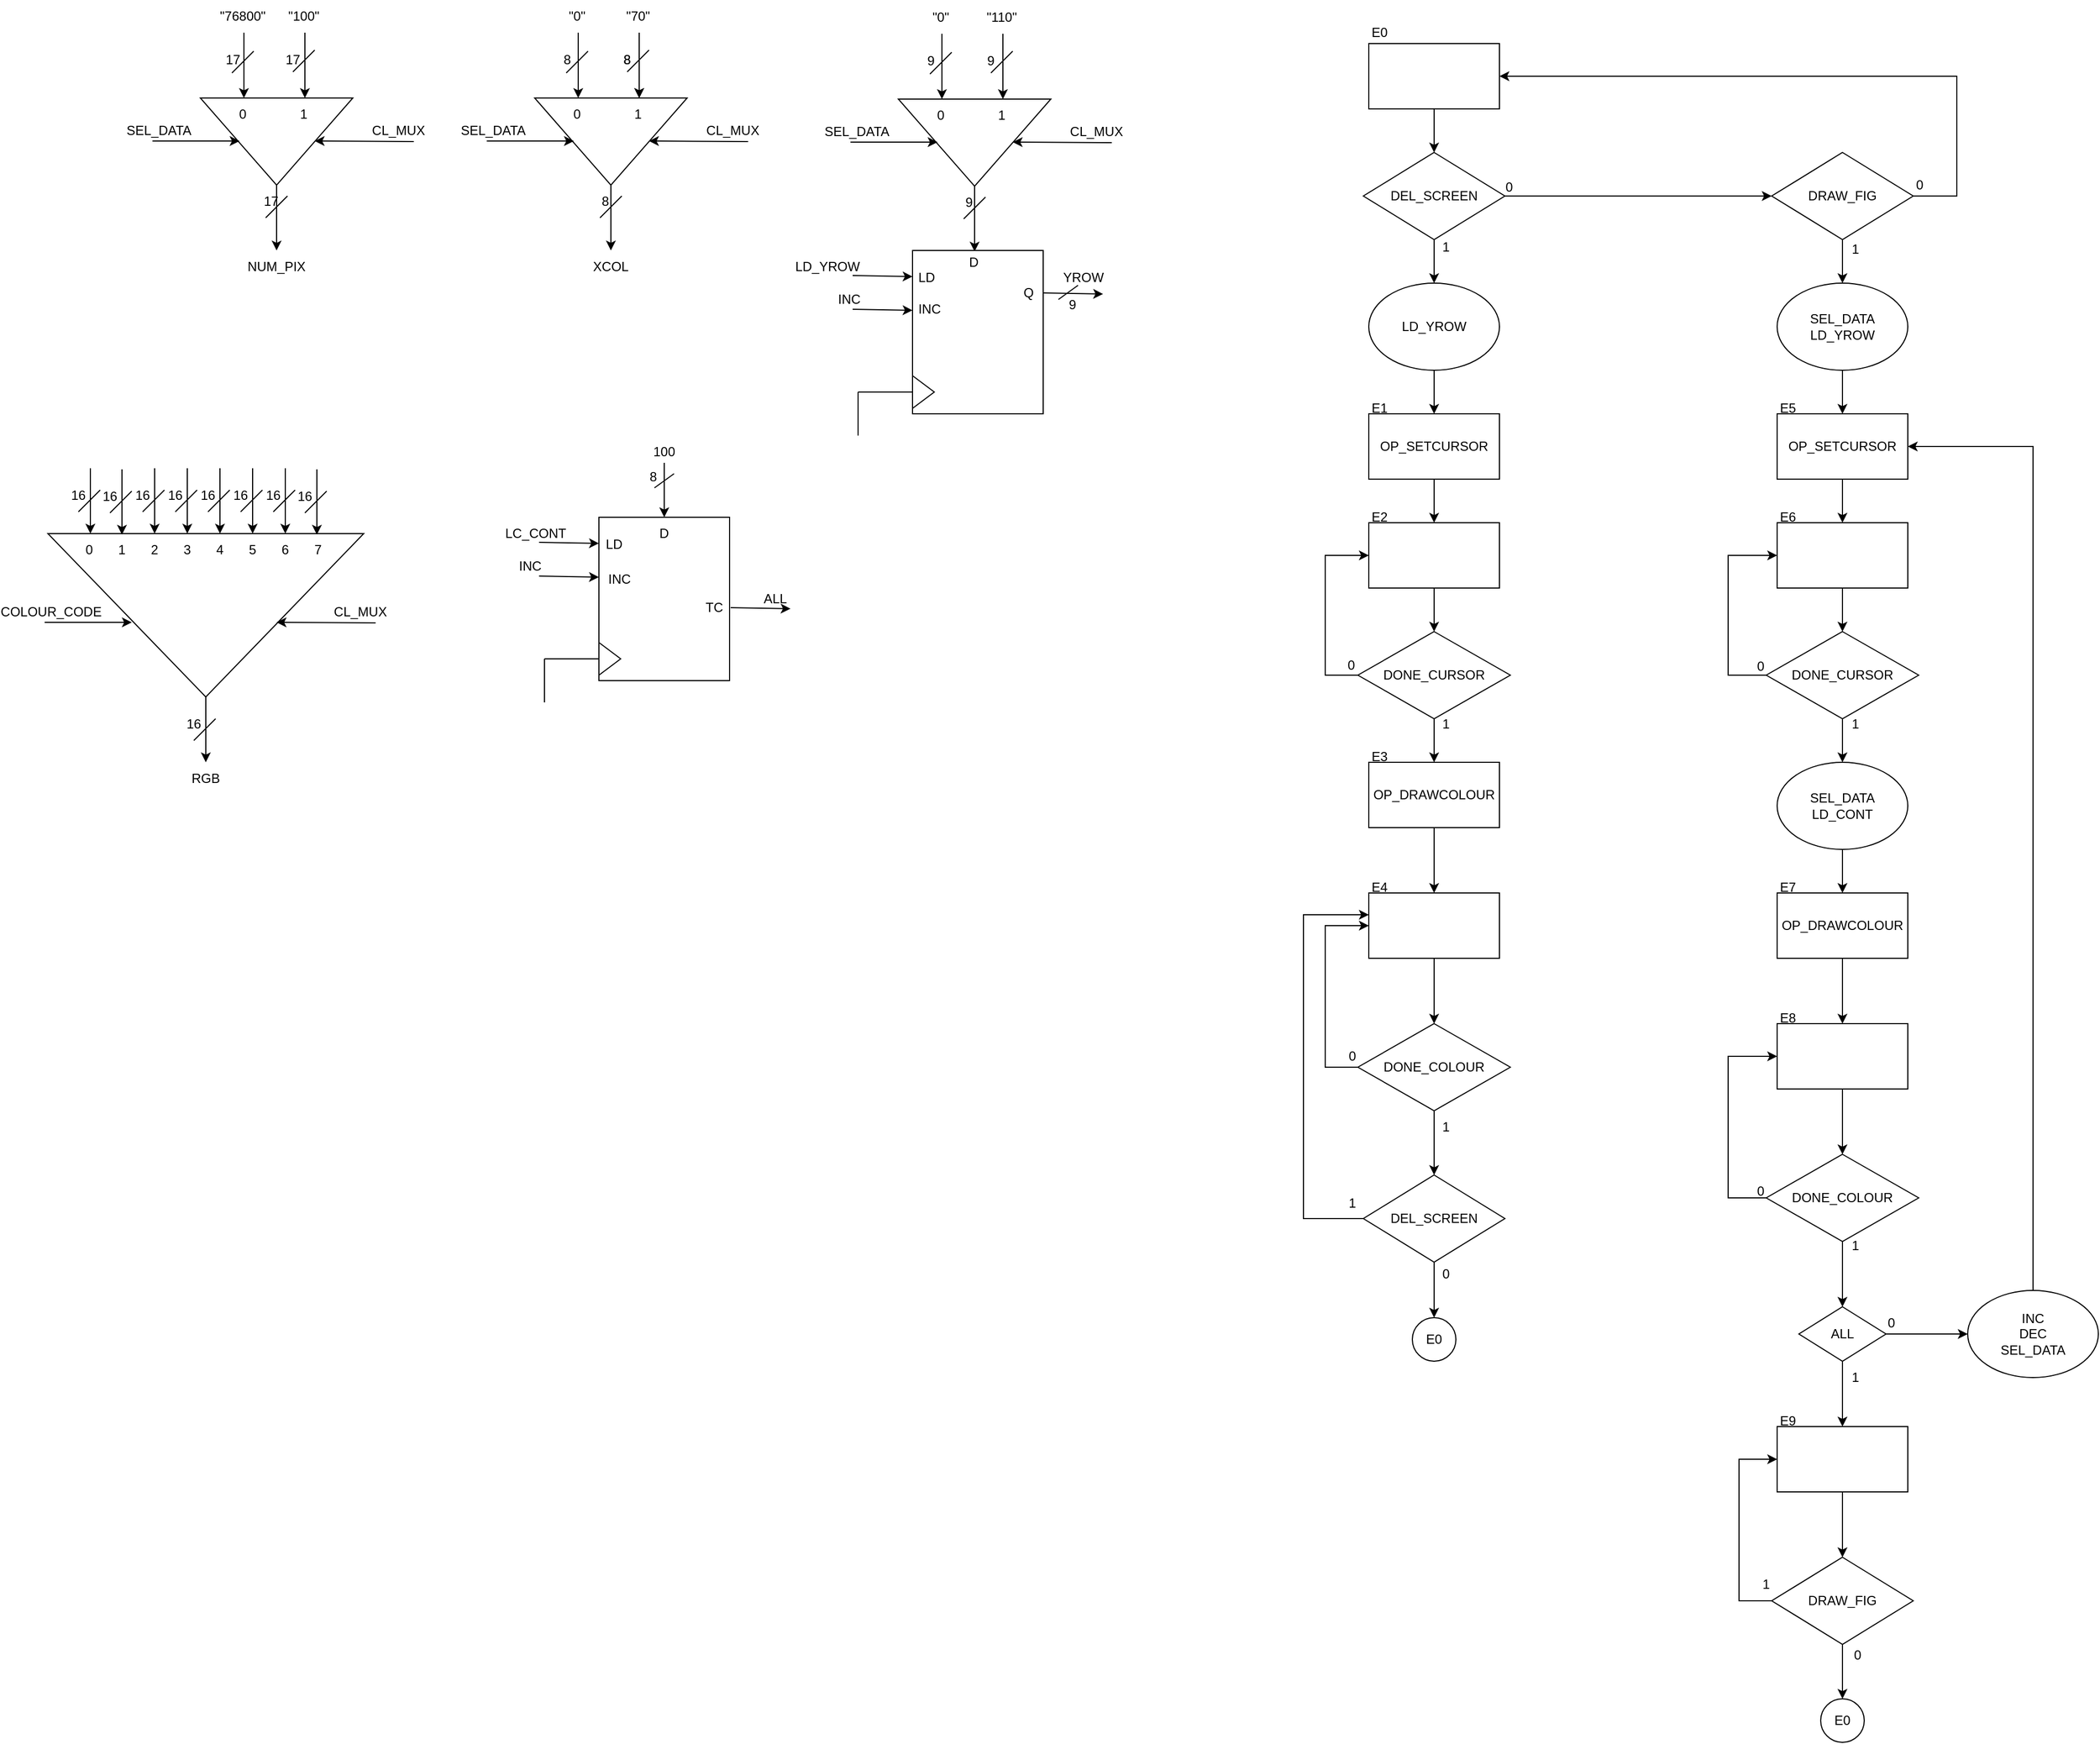 <mxfile version="20.5.1" type="onedrive"><diagram id="f9Krk2Z9ukGg-gBR1QlP" name="Página-1"><mxGraphModel grid="1" page="1" gridSize="10" guides="1" tooltips="1" connect="1" arrows="1" fold="1" pageScale="1" pageWidth="827" pageHeight="1169" math="0" shadow="0"><root><mxCell id="0"/><mxCell id="1" parent="0"/><mxCell id="RwwSbofDr1X14OqFHABp-1" value="" style="rounded=0;whiteSpace=wrap;html=1;fontSize=12;align=left;" vertex="1" parent="1"><mxGeometry x="-267" y="500" width="120" height="150" as="geometry"/></mxCell><mxCell id="RwwSbofDr1X14OqFHABp-2" value="" style="triangle;whiteSpace=wrap;html=1;fontSize=12;" vertex="1" parent="1"><mxGeometry x="-267" y="615" width="20" height="30" as="geometry"/></mxCell><mxCell id="RwwSbofDr1X14OqFHABp-3" value="" style="endArrow=none;html=1;rounded=0;fontSize=12;entryX=0;entryY=0.5;entryDx=0;entryDy=0;" edge="1" parent="1"><mxGeometry width="50" height="50" relative="1" as="geometry"><mxPoint x="-317" y="630" as="sourcePoint"/><mxPoint x="-267" y="630" as="targetPoint"/></mxGeometry></mxCell><mxCell id="RwwSbofDr1X14OqFHABp-4" value="" style="endArrow=none;html=1;rounded=0;fontSize=12;" edge="1" parent="1"><mxGeometry width="50" height="50" relative="1" as="geometry"><mxPoint x="-317" y="670" as="sourcePoint"/><mxPoint x="-317" y="630" as="targetPoint"/></mxGeometry></mxCell><mxCell id="RwwSbofDr1X14OqFHABp-5" value="" style="endArrow=classic;html=1;rounded=0;fontSize=12;" edge="1" parent="1"><mxGeometry width="50" height="50" relative="1" as="geometry"><mxPoint x="-322" y="523" as="sourcePoint"/><mxPoint x="-267" y="524" as="targetPoint"/></mxGeometry></mxCell><mxCell id="RwwSbofDr1X14OqFHABp-6" value="" style="endArrow=classic;html=1;rounded=0;fontSize=12;" edge="1" parent="1"><mxGeometry width="50" height="50" relative="1" as="geometry"><mxPoint x="-322" y="554" as="sourcePoint"/><mxPoint x="-267" y="555" as="targetPoint"/></mxGeometry></mxCell><mxCell id="RwwSbofDr1X14OqFHABp-7" value="" style="endArrow=classic;html=1;rounded=0;fontSize=12;" edge="1" parent="1"><mxGeometry width="50" height="50" relative="1" as="geometry"><mxPoint x="-146" y="583" as="sourcePoint"/><mxPoint x="-91" y="584" as="targetPoint"/></mxGeometry></mxCell><mxCell id="RwwSbofDr1X14OqFHABp-8" value="" style="endArrow=classic;html=1;rounded=0;fontSize=12;entryX=0.5;entryY=0;entryDx=0;entryDy=0;" edge="1" parent="1" target="RwwSbofDr1X14OqFHABp-1"><mxGeometry width="50" height="50" relative="1" as="geometry"><mxPoint x="-207" y="450" as="sourcePoint"/><mxPoint x="-107" y="500" as="targetPoint"/></mxGeometry></mxCell><mxCell id="RwwSbofDr1X14OqFHABp-9" value="100" style="text;html=1;strokeColor=none;fillColor=none;align=center;verticalAlign=middle;whiteSpace=wrap;rounded=0;" vertex="1" parent="1"><mxGeometry x="-237" y="425" width="60" height="30" as="geometry"/></mxCell><mxCell id="RwwSbofDr1X14OqFHABp-13" value="LC_CONT" style="text;html=1;strokeColor=none;fillColor=none;align=center;verticalAlign=middle;whiteSpace=wrap;rounded=0;" vertex="1" parent="1"><mxGeometry x="-355" y="500" width="60" height="30" as="geometry"/></mxCell><mxCell id="RwwSbofDr1X14OqFHABp-14" value="INC" style="text;html=1;strokeColor=none;fillColor=none;align=center;verticalAlign=middle;whiteSpace=wrap;rounded=0;" vertex="1" parent="1"><mxGeometry x="-360" y="530" width="60" height="30" as="geometry"/></mxCell><mxCell id="RwwSbofDr1X14OqFHABp-15" value="ALL" style="text;html=1;strokeColor=none;fillColor=none;align=center;verticalAlign=middle;whiteSpace=wrap;rounded=0;" vertex="1" parent="1"><mxGeometry x="-135" y="560" width="60" height="30" as="geometry"/></mxCell><mxCell id="RwwSbofDr1X14OqFHABp-16" value="" style="endArrow=none;html=1;rounded=0;" edge="1" parent="1"><mxGeometry width="50" height="50" relative="1" as="geometry"><mxPoint x="-216" y="473" as="sourcePoint"/><mxPoint x="-198" y="460" as="targetPoint"/></mxGeometry></mxCell><mxCell id="RwwSbofDr1X14OqFHABp-17" value="8" style="text;html=1;strokeColor=none;fillColor=none;align=center;verticalAlign=middle;whiteSpace=wrap;rounded=0;" vertex="1" parent="1"><mxGeometry x="-232" y="453" width="30" height="20" as="geometry"/></mxCell><mxCell id="RwwSbofDr1X14OqFHABp-18" value="D" style="text;html=1;strokeColor=none;fillColor=none;align=center;verticalAlign=middle;whiteSpace=wrap;rounded=0;" vertex="1" parent="1"><mxGeometry x="-237" y="500" width="60" height="30" as="geometry"/></mxCell><mxCell id="RwwSbofDr1X14OqFHABp-19" value="LD" style="text;html=1;strokeColor=none;fillColor=none;align=center;verticalAlign=middle;whiteSpace=wrap;rounded=0;" vertex="1" parent="1"><mxGeometry x="-283" y="510" width="60" height="30" as="geometry"/></mxCell><mxCell id="RwwSbofDr1X14OqFHABp-20" value="INC" style="text;html=1;strokeColor=none;fillColor=none;align=center;verticalAlign=middle;whiteSpace=wrap;rounded=0;" vertex="1" parent="1"><mxGeometry x="-278" y="542" width="60" height="30" as="geometry"/></mxCell><mxCell id="RwwSbofDr1X14OqFHABp-21" value="TC" style="text;html=1;strokeColor=none;fillColor=none;align=center;verticalAlign=middle;whiteSpace=wrap;rounded=0;" vertex="1" parent="1"><mxGeometry x="-191" y="568" width="60" height="30" as="geometry"/></mxCell><mxCell id="RwwSbofDr1X14OqFHABp-22" value="" style="triangle;whiteSpace=wrap;html=1;rotation=90;" vertex="1" parent="1"><mxGeometry x="-296" y="85" width="80" height="140" as="geometry"/></mxCell><mxCell id="RwwSbofDr1X14OqFHABp-23" value="" style="endArrow=classic;html=1;rounded=0;" edge="1" parent="1"><mxGeometry width="50" height="50" relative="1" as="geometry"><mxPoint x="-286" y="55" as="sourcePoint"/><mxPoint x="-286" y="115" as="targetPoint"/></mxGeometry></mxCell><mxCell id="RwwSbofDr1X14OqFHABp-24" value="" style="endArrow=classic;html=1;rounded=0;" edge="1" parent="1"><mxGeometry width="50" height="50" relative="1" as="geometry"><mxPoint x="-230" y="55" as="sourcePoint"/><mxPoint x="-230" y="115" as="targetPoint"/></mxGeometry></mxCell><mxCell id="RwwSbofDr1X14OqFHABp-25" value="0" style="text;html=1;strokeColor=none;fillColor=none;align=center;verticalAlign=middle;whiteSpace=wrap;rounded=0;" vertex="1" parent="1"><mxGeometry x="-302" y="115" width="30" height="30" as="geometry"/></mxCell><mxCell id="RwwSbofDr1X14OqFHABp-26" value="1" style="text;html=1;strokeColor=none;fillColor=none;align=center;verticalAlign=middle;whiteSpace=wrap;rounded=0;" vertex="1" parent="1"><mxGeometry x="-241" y="115" width="20" height="30" as="geometry"/></mxCell><mxCell id="RwwSbofDr1X14OqFHABp-27" value="" style="endArrow=classic;html=1;rounded=0;" edge="1" parent="1"><mxGeometry width="50" height="50" relative="1" as="geometry"><mxPoint x="-370" y="154.5" as="sourcePoint"/><mxPoint x="-290" y="154.5" as="targetPoint"/></mxGeometry></mxCell><mxCell id="RwwSbofDr1X14OqFHABp-28" value="" style="endArrow=classic;html=1;rounded=0;" edge="1" parent="1"><mxGeometry width="50" height="50" relative="1" as="geometry"><mxPoint x="-130" y="155" as="sourcePoint"/><mxPoint x="-221" y="154.5" as="targetPoint"/></mxGeometry></mxCell><mxCell id="RwwSbofDr1X14OqFHABp-29" value="&quot;0&quot;" style="text;html=1;strokeColor=none;fillColor=none;align=center;verticalAlign=middle;whiteSpace=wrap;rounded=0;" vertex="1" parent="1"><mxGeometry x="-317" y="25" width="60" height="30" as="geometry"/></mxCell><mxCell id="RwwSbofDr1X14OqFHABp-30" value="&quot;70&quot;" style="text;html=1;strokeColor=none;fillColor=none;align=center;verticalAlign=middle;whiteSpace=wrap;rounded=0;" vertex="1" parent="1"><mxGeometry x="-261" y="25" width="60" height="30" as="geometry"/></mxCell><mxCell id="RwwSbofDr1X14OqFHABp-31" value="SEL_DATA" style="text;html=1;strokeColor=none;fillColor=none;align=center;verticalAlign=middle;whiteSpace=wrap;rounded=0;" vertex="1" parent="1"><mxGeometry x="-394" y="130" width="60" height="30" as="geometry"/></mxCell><mxCell id="RwwSbofDr1X14OqFHABp-34" value="CL_MUX" style="text;html=1;strokeColor=none;fillColor=none;align=center;verticalAlign=middle;whiteSpace=wrap;rounded=0;" vertex="1" parent="1"><mxGeometry x="-174" y="130" width="60" height="30" as="geometry"/></mxCell><mxCell id="RwwSbofDr1X14OqFHABp-35" value="" style="endArrow=classic;html=1;rounded=0;" edge="1" parent="1"><mxGeometry width="50" height="50" relative="1" as="geometry"><mxPoint x="-256" y="195" as="sourcePoint"/><mxPoint x="-256" y="255" as="targetPoint"/></mxGeometry></mxCell><mxCell id="RwwSbofDr1X14OqFHABp-36" value="XCOL" style="text;html=1;strokeColor=none;fillColor=none;align=center;verticalAlign=middle;whiteSpace=wrap;rounded=0;" vertex="1" parent="1"><mxGeometry x="-286" y="255" width="60" height="30" as="geometry"/></mxCell><mxCell id="RwwSbofDr1X14OqFHABp-37" value="" style="endArrow=none;html=1;rounded=0;" edge="1" parent="1"><mxGeometry width="50" height="50" relative="1" as="geometry"><mxPoint x="-297" y="92" as="sourcePoint"/><mxPoint x="-277" y="72" as="targetPoint"/></mxGeometry></mxCell><mxCell id="RwwSbofDr1X14OqFHABp-38" value="" style="endArrow=none;html=1;rounded=0;" edge="1" parent="1"><mxGeometry width="50" height="50" relative="1" as="geometry"><mxPoint x="-241" y="91" as="sourcePoint"/><mxPoint x="-221" y="71" as="targetPoint"/></mxGeometry></mxCell><mxCell id="RwwSbofDr1X14OqFHABp-39" value="" style="endArrow=none;html=1;rounded=0;" edge="1" parent="1"><mxGeometry width="50" height="50" relative="1" as="geometry"><mxPoint x="-266" y="225" as="sourcePoint"/><mxPoint x="-246" y="205" as="targetPoint"/></mxGeometry></mxCell><mxCell id="RwwSbofDr1X14OqFHABp-40" value="8" style="text;html=1;strokeColor=none;fillColor=none;align=center;verticalAlign=middle;whiteSpace=wrap;rounded=0;" vertex="1" parent="1"><mxGeometry x="-311" y="65" width="30" height="30" as="geometry"/></mxCell><mxCell id="RwwSbofDr1X14OqFHABp-41" value="8" style="text;html=1;strokeColor=none;fillColor=none;align=center;verticalAlign=middle;whiteSpace=wrap;rounded=0;" vertex="1" parent="1"><mxGeometry x="-256" y="65" width="30" height="30" as="geometry"/></mxCell><mxCell id="RwwSbofDr1X14OqFHABp-42" value="8" style="text;html=1;strokeColor=none;fillColor=none;align=center;verticalAlign=middle;whiteSpace=wrap;rounded=0;" vertex="1" parent="1"><mxGeometry x="-276" y="195" width="30" height="30" as="geometry"/></mxCell><mxCell id="RwwSbofDr1X14OqFHABp-43" value="" style="triangle;whiteSpace=wrap;html=1;rotation=90;" vertex="1" parent="1"><mxGeometry x="-603" y="85" width="80" height="140" as="geometry"/></mxCell><mxCell id="RwwSbofDr1X14OqFHABp-44" value="" style="endArrow=classic;html=1;rounded=0;" edge="1" parent="1"><mxGeometry width="50" height="50" relative="1" as="geometry"><mxPoint x="-593" y="55" as="sourcePoint"/><mxPoint x="-593" y="115" as="targetPoint"/></mxGeometry></mxCell><mxCell id="RwwSbofDr1X14OqFHABp-45" value="" style="endArrow=classic;html=1;rounded=0;" edge="1" parent="1"><mxGeometry width="50" height="50" relative="1" as="geometry"><mxPoint x="-537" y="55" as="sourcePoint"/><mxPoint x="-537" y="115" as="targetPoint"/></mxGeometry></mxCell><mxCell id="RwwSbofDr1X14OqFHABp-46" value="0" style="text;html=1;strokeColor=none;fillColor=none;align=center;verticalAlign=middle;whiteSpace=wrap;rounded=0;" vertex="1" parent="1"><mxGeometry x="-609" y="115" width="30" height="30" as="geometry"/></mxCell><mxCell id="RwwSbofDr1X14OqFHABp-47" value="1" style="text;html=1;strokeColor=none;fillColor=none;align=center;verticalAlign=middle;whiteSpace=wrap;rounded=0;" vertex="1" parent="1"><mxGeometry x="-548" y="115" width="20" height="30" as="geometry"/></mxCell><mxCell id="RwwSbofDr1X14OqFHABp-48" value="" style="endArrow=classic;html=1;rounded=0;" edge="1" parent="1"><mxGeometry width="50" height="50" relative="1" as="geometry"><mxPoint x="-677" y="154.5" as="sourcePoint"/><mxPoint x="-597" y="154.5" as="targetPoint"/></mxGeometry></mxCell><mxCell id="RwwSbofDr1X14OqFHABp-49" value="" style="endArrow=classic;html=1;rounded=0;" edge="1" parent="1"><mxGeometry width="50" height="50" relative="1" as="geometry"><mxPoint x="-437" y="155" as="sourcePoint"/><mxPoint x="-528" y="154.5" as="targetPoint"/></mxGeometry></mxCell><mxCell id="RwwSbofDr1X14OqFHABp-50" value="&quot;76800&quot;" style="text;html=1;strokeColor=none;fillColor=none;align=center;verticalAlign=middle;whiteSpace=wrap;rounded=0;" vertex="1" parent="1"><mxGeometry x="-624" y="25" width="60" height="30" as="geometry"/></mxCell><mxCell id="RwwSbofDr1X14OqFHABp-51" value="&quot;100&quot;" style="text;html=1;strokeColor=none;fillColor=none;align=center;verticalAlign=middle;whiteSpace=wrap;rounded=0;" vertex="1" parent="1"><mxGeometry x="-568" y="25" width="60" height="30" as="geometry"/></mxCell><mxCell id="RwwSbofDr1X14OqFHABp-52" value="SEL_DATA" style="text;html=1;strokeColor=none;fillColor=none;align=center;verticalAlign=middle;whiteSpace=wrap;rounded=0;" vertex="1" parent="1"><mxGeometry x="-701" y="130" width="60" height="30" as="geometry"/></mxCell><mxCell id="RwwSbofDr1X14OqFHABp-53" value="CL_MUX" style="text;html=1;strokeColor=none;fillColor=none;align=center;verticalAlign=middle;whiteSpace=wrap;rounded=0;" vertex="1" parent="1"><mxGeometry x="-481" y="130" width="60" height="30" as="geometry"/></mxCell><mxCell id="RwwSbofDr1X14OqFHABp-54" value="" style="endArrow=classic;html=1;rounded=0;" edge="1" parent="1"><mxGeometry width="50" height="50" relative="1" as="geometry"><mxPoint x="-563" y="195" as="sourcePoint"/><mxPoint x="-563" y="255" as="targetPoint"/></mxGeometry></mxCell><mxCell id="RwwSbofDr1X14OqFHABp-55" value="NUM_PIX" style="text;html=1;strokeColor=none;fillColor=none;align=center;verticalAlign=middle;whiteSpace=wrap;rounded=0;" vertex="1" parent="1"><mxGeometry x="-593" y="255" width="60" height="30" as="geometry"/></mxCell><mxCell id="RwwSbofDr1X14OqFHABp-56" value="" style="endArrow=none;html=1;rounded=0;" edge="1" parent="1"><mxGeometry width="50" height="50" relative="1" as="geometry"><mxPoint x="-604" y="92" as="sourcePoint"/><mxPoint x="-584" y="72" as="targetPoint"/></mxGeometry></mxCell><mxCell id="RwwSbofDr1X14OqFHABp-57" value="" style="endArrow=none;html=1;rounded=0;" edge="1" parent="1"><mxGeometry width="50" height="50" relative="1" as="geometry"><mxPoint x="-548" y="91" as="sourcePoint"/><mxPoint x="-528" y="71" as="targetPoint"/></mxGeometry></mxCell><mxCell id="RwwSbofDr1X14OqFHABp-58" value="" style="endArrow=none;html=1;rounded=0;" edge="1" parent="1"><mxGeometry width="50" height="50" relative="1" as="geometry"><mxPoint x="-573" y="225" as="sourcePoint"/><mxPoint x="-553" y="205" as="targetPoint"/></mxGeometry></mxCell><mxCell id="RwwSbofDr1X14OqFHABp-59" value="17" style="text;html=1;strokeColor=none;fillColor=none;align=center;verticalAlign=middle;whiteSpace=wrap;rounded=0;" vertex="1" parent="1"><mxGeometry x="-618" y="65" width="30" height="30" as="geometry"/></mxCell><mxCell id="RwwSbofDr1X14OqFHABp-60" value="17" style="text;html=1;strokeColor=none;fillColor=none;align=center;verticalAlign=middle;whiteSpace=wrap;rounded=0;" vertex="1" parent="1"><mxGeometry x="-563" y="65" width="30" height="30" as="geometry"/></mxCell><mxCell id="RwwSbofDr1X14OqFHABp-61" value="17" style="text;html=1;strokeColor=none;fillColor=none;align=center;verticalAlign=middle;whiteSpace=wrap;rounded=0;" vertex="1" parent="1"><mxGeometry x="-583" y="195" width="30" height="30" as="geometry"/></mxCell><mxCell id="RwwSbofDr1X14OqFHABp-62" value="" style="triangle;whiteSpace=wrap;html=1;rotation=90;" vertex="1" parent="1"><mxGeometry x="38" y="86" width="80" height="140" as="geometry"/></mxCell><mxCell id="RwwSbofDr1X14OqFHABp-63" value="" style="endArrow=classic;html=1;rounded=0;" edge="1" parent="1"><mxGeometry width="50" height="50" relative="1" as="geometry"><mxPoint x="48" y="56" as="sourcePoint"/><mxPoint x="48" y="116" as="targetPoint"/></mxGeometry></mxCell><mxCell id="RwwSbofDr1X14OqFHABp-64" value="" style="endArrow=classic;html=1;rounded=0;" edge="1" parent="1"><mxGeometry width="50" height="50" relative="1" as="geometry"><mxPoint x="104" y="56" as="sourcePoint"/><mxPoint x="104" y="116" as="targetPoint"/></mxGeometry></mxCell><mxCell id="RwwSbofDr1X14OqFHABp-65" value="0" style="text;html=1;strokeColor=none;fillColor=none;align=center;verticalAlign=middle;whiteSpace=wrap;rounded=0;" vertex="1" parent="1"><mxGeometry x="32" y="116" width="30" height="30" as="geometry"/></mxCell><mxCell id="RwwSbofDr1X14OqFHABp-66" value="1" style="text;html=1;strokeColor=none;fillColor=none;align=center;verticalAlign=middle;whiteSpace=wrap;rounded=0;" vertex="1" parent="1"><mxGeometry x="93" y="116" width="20" height="30" as="geometry"/></mxCell><mxCell id="RwwSbofDr1X14OqFHABp-67" value="" style="endArrow=classic;html=1;rounded=0;" edge="1" parent="1"><mxGeometry width="50" height="50" relative="1" as="geometry"><mxPoint x="-36" y="155.5" as="sourcePoint"/><mxPoint x="44" y="155.5" as="targetPoint"/></mxGeometry></mxCell><mxCell id="RwwSbofDr1X14OqFHABp-68" value="" style="endArrow=classic;html=1;rounded=0;" edge="1" parent="1"><mxGeometry width="50" height="50" relative="1" as="geometry"><mxPoint x="204" y="156" as="sourcePoint"/><mxPoint x="113" y="155.5" as="targetPoint"/></mxGeometry></mxCell><mxCell id="RwwSbofDr1X14OqFHABp-69" value="&quot;0&quot;" style="text;html=1;strokeColor=none;fillColor=none;align=center;verticalAlign=middle;whiteSpace=wrap;rounded=0;" vertex="1" parent="1"><mxGeometry x="17" y="26" width="60" height="30" as="geometry"/></mxCell><mxCell id="RwwSbofDr1X14OqFHABp-70" value="&quot;110&quot;" style="text;html=1;strokeColor=none;fillColor=none;align=center;verticalAlign=middle;whiteSpace=wrap;rounded=0;" vertex="1" parent="1"><mxGeometry x="73" y="26" width="60" height="30" as="geometry"/></mxCell><mxCell id="RwwSbofDr1X14OqFHABp-71" value="SEL_DATA" style="text;html=1;strokeColor=none;fillColor=none;align=center;verticalAlign=middle;whiteSpace=wrap;rounded=0;" vertex="1" parent="1"><mxGeometry x="-60" y="131" width="60" height="30" as="geometry"/></mxCell><mxCell id="RwwSbofDr1X14OqFHABp-72" value="CL_MUX" style="text;html=1;strokeColor=none;fillColor=none;align=center;verticalAlign=middle;whiteSpace=wrap;rounded=0;" vertex="1" parent="1"><mxGeometry x="160" y="131" width="60" height="30" as="geometry"/></mxCell><mxCell id="RwwSbofDr1X14OqFHABp-73" value="" style="endArrow=classic;html=1;rounded=0;" edge="1" parent="1"><mxGeometry width="50" height="50" relative="1" as="geometry"><mxPoint x="78" y="196" as="sourcePoint"/><mxPoint x="78" y="256" as="targetPoint"/></mxGeometry></mxCell><mxCell id="RwwSbofDr1X14OqFHABp-75" value="" style="endArrow=none;html=1;rounded=0;" edge="1" parent="1"><mxGeometry width="50" height="50" relative="1" as="geometry"><mxPoint x="37" y="93" as="sourcePoint"/><mxPoint x="57" y="73" as="targetPoint"/></mxGeometry></mxCell><mxCell id="RwwSbofDr1X14OqFHABp-76" value="" style="endArrow=none;html=1;rounded=0;" edge="1" parent="1"><mxGeometry width="50" height="50" relative="1" as="geometry"><mxPoint x="93" y="92" as="sourcePoint"/><mxPoint x="113" y="72" as="targetPoint"/></mxGeometry></mxCell><mxCell id="RwwSbofDr1X14OqFHABp-77" value="" style="endArrow=none;html=1;rounded=0;" edge="1" parent="1"><mxGeometry width="50" height="50" relative="1" as="geometry"><mxPoint x="68" y="226" as="sourcePoint"/><mxPoint x="88" y="206" as="targetPoint"/></mxGeometry></mxCell><mxCell id="RwwSbofDr1X14OqFHABp-78" value="9" style="text;html=1;strokeColor=none;fillColor=none;align=center;verticalAlign=middle;whiteSpace=wrap;rounded=0;" vertex="1" parent="1"><mxGeometry x="23" y="66" width="30" height="30" as="geometry"/></mxCell><mxCell id="RwwSbofDr1X14OqFHABp-79" value="9" style="text;html=1;strokeColor=none;fillColor=none;align=center;verticalAlign=middle;whiteSpace=wrap;rounded=0;" vertex="1" parent="1"><mxGeometry x="78" y="66" width="30" height="30" as="geometry"/></mxCell><mxCell id="RwwSbofDr1X14OqFHABp-80" value="9" style="text;html=1;strokeColor=none;fillColor=none;align=center;verticalAlign=middle;whiteSpace=wrap;rounded=0;" vertex="1" parent="1"><mxGeometry x="58" y="196" width="30" height="30" as="geometry"/></mxCell><mxCell id="RwwSbofDr1X14OqFHABp-81" value="&amp;nbsp; &amp;nbsp; &amp;nbsp; &amp;nbsp; &amp;nbsp; &amp;nbsp; &amp;nbsp; &amp;nbsp;D&lt;br&gt;&amp;nbsp;LD&lt;br&gt;&amp;nbsp; &amp;nbsp; &amp;nbsp; &amp;nbsp; &amp;nbsp; &amp;nbsp; &amp;nbsp; &amp;nbsp; &amp;nbsp; &amp;nbsp; &amp;nbsp; &amp;nbsp; &amp;nbsp; &amp;nbsp; &amp;nbsp; Q&lt;br&gt;&amp;nbsp;INC&lt;br&gt;&lt;br&gt;&amp;nbsp; &amp;nbsp; &amp;nbsp; &amp;nbsp; &amp;nbsp; &amp;nbsp; &amp;nbsp; &amp;nbsp; &amp;nbsp; &amp;nbsp; &amp;nbsp; &amp;nbsp; &amp;nbsp; &amp;nbsp; &amp;nbsp;&lt;br&gt;&lt;br&gt;&lt;br&gt;&lt;br&gt;&lt;br&gt;" style="rounded=0;whiteSpace=wrap;html=1;fontSize=12;align=left;" vertex="1" parent="1"><mxGeometry x="21" y="255" width="120" height="150" as="geometry"/></mxCell><mxCell id="RwwSbofDr1X14OqFHABp-82" value="" style="triangle;whiteSpace=wrap;html=1;fontSize=12;" vertex="1" parent="1"><mxGeometry x="21" y="370" width="20" height="30" as="geometry"/></mxCell><mxCell id="RwwSbofDr1X14OqFHABp-83" value="" style="endArrow=none;html=1;rounded=0;fontSize=12;entryX=0;entryY=0.5;entryDx=0;entryDy=0;" edge="1" parent="1"><mxGeometry width="50" height="50" relative="1" as="geometry"><mxPoint x="-29" y="385" as="sourcePoint"/><mxPoint x="21" y="385" as="targetPoint"/></mxGeometry></mxCell><mxCell id="RwwSbofDr1X14OqFHABp-84" value="" style="endArrow=none;html=1;rounded=0;fontSize=12;" edge="1" parent="1"><mxGeometry width="50" height="50" relative="1" as="geometry"><mxPoint x="-29" y="425" as="sourcePoint"/><mxPoint x="-29" y="385" as="targetPoint"/></mxGeometry></mxCell><mxCell id="RwwSbofDr1X14OqFHABp-85" value="" style="endArrow=classic;html=1;rounded=0;fontSize=12;" edge="1" parent="1"><mxGeometry width="50" height="50" relative="1" as="geometry"><mxPoint x="-34" y="278" as="sourcePoint"/><mxPoint x="21" y="279" as="targetPoint"/></mxGeometry></mxCell><mxCell id="RwwSbofDr1X14OqFHABp-86" value="" style="endArrow=classic;html=1;rounded=0;fontSize=12;" edge="1" parent="1"><mxGeometry width="50" height="50" relative="1" as="geometry"><mxPoint x="-34" y="309" as="sourcePoint"/><mxPoint x="21" y="310" as="targetPoint"/></mxGeometry></mxCell><mxCell id="RwwSbofDr1X14OqFHABp-87" value="" style="endArrow=classic;html=1;rounded=0;fontSize=12;" edge="1" parent="1"><mxGeometry width="50" height="50" relative="1" as="geometry"><mxPoint x="141" y="294" as="sourcePoint"/><mxPoint x="196" y="295" as="targetPoint"/></mxGeometry></mxCell><mxCell id="RwwSbofDr1X14OqFHABp-90" value="LD_YROW" style="text;html=1;strokeColor=none;fillColor=none;align=center;verticalAlign=middle;whiteSpace=wrap;rounded=0;" vertex="1" parent="1"><mxGeometry x="-87" y="255" width="60" height="30" as="geometry"/></mxCell><mxCell id="RwwSbofDr1X14OqFHABp-91" value="INC" style="text;html=1;strokeColor=none;fillColor=none;align=center;verticalAlign=middle;whiteSpace=wrap;rounded=0;" vertex="1" parent="1"><mxGeometry x="-67" y="285" width="60" height="30" as="geometry"/></mxCell><mxCell id="RwwSbofDr1X14OqFHABp-92" value="YROW" style="text;html=1;strokeColor=none;fillColor=none;align=center;verticalAlign=middle;whiteSpace=wrap;rounded=0;" vertex="1" parent="1"><mxGeometry x="148" y="265" width="60" height="30" as="geometry"/></mxCell><mxCell id="RwwSbofDr1X14OqFHABp-94" value="" style="endArrow=none;html=1;rounded=0;" edge="1" parent="1"><mxGeometry width="50" height="50" relative="1" as="geometry"><mxPoint x="155" y="300" as="sourcePoint"/><mxPoint x="173" y="287" as="targetPoint"/></mxGeometry></mxCell><mxCell id="RwwSbofDr1X14OqFHABp-96" value="9" style="text;html=1;strokeColor=none;fillColor=none;align=center;verticalAlign=middle;whiteSpace=wrap;rounded=0;" vertex="1" parent="1"><mxGeometry x="153" y="295" width="30" height="20" as="geometry"/></mxCell><mxCell id="RwwSbofDr1X14OqFHABp-115" value="" style="triangle;whiteSpace=wrap;html=1;rotation=90;" vertex="1" parent="1"><mxGeometry x="-703" y="445" width="150" height="290" as="geometry"/></mxCell><mxCell id="RwwSbofDr1X14OqFHABp-116" value="0&amp;nbsp; &amp;nbsp; &amp;nbsp; &amp;nbsp;1&amp;nbsp; &amp;nbsp; &amp;nbsp; &amp;nbsp;2&amp;nbsp; &amp;nbsp; &amp;nbsp; &amp;nbsp;3&amp;nbsp; &amp;nbsp; &amp;nbsp; &amp;nbsp;4&amp;nbsp; &amp;nbsp; &amp;nbsp; &amp;nbsp;5&amp;nbsp; &amp;nbsp; &amp;nbsp; &amp;nbsp;6&amp;nbsp; &amp;nbsp; &amp;nbsp; &amp;nbsp;7" style="text;html=1;strokeColor=none;fillColor=none;align=center;verticalAlign=middle;whiteSpace=wrap;rounded=0;" vertex="1" parent="1"><mxGeometry x="-750" y="515" width="240" height="30" as="geometry"/></mxCell><mxCell id="RwwSbofDr1X14OqFHABp-117" value="" style="endArrow=classic;html=1;rounded=0;" edge="1" parent="1"><mxGeometry width="50" height="50" relative="1" as="geometry"><mxPoint x="-472" y="597" as="sourcePoint"/><mxPoint x="-563" y="596.5" as="targetPoint"/></mxGeometry></mxCell><mxCell id="RwwSbofDr1X14OqFHABp-118" value="CL_MUX" style="text;html=1;strokeColor=none;fillColor=none;align=center;verticalAlign=middle;whiteSpace=wrap;rounded=0;" vertex="1" parent="1"><mxGeometry x="-516" y="572" width="60" height="30" as="geometry"/></mxCell><mxCell id="RwwSbofDr1X14OqFHABp-119" value="" style="endArrow=classic;html=1;rounded=0;" edge="1" parent="1"><mxGeometry width="50" height="50" relative="1" as="geometry"><mxPoint x="-776" y="596.5" as="sourcePoint"/><mxPoint x="-696" y="596.5" as="targetPoint"/></mxGeometry></mxCell><mxCell id="RwwSbofDr1X14OqFHABp-120" value="COLOUR_CODE" style="text;html=1;strokeColor=none;fillColor=none;align=center;verticalAlign=middle;whiteSpace=wrap;rounded=0;" vertex="1" parent="1"><mxGeometry x="-800" y="572" width="60" height="30" as="geometry"/></mxCell><mxCell id="RwwSbofDr1X14OqFHABp-121" value="" style="endArrow=classic;html=1;rounded=0;" edge="1" parent="1"><mxGeometry width="50" height="50" relative="1" as="geometry"><mxPoint x="-230" y="55" as="sourcePoint"/><mxPoint x="-230" y="115" as="targetPoint"/></mxGeometry></mxCell><mxCell id="RwwSbofDr1X14OqFHABp-122" value="8" style="text;html=1;strokeColor=none;fillColor=none;align=center;verticalAlign=middle;whiteSpace=wrap;rounded=0;" vertex="1" parent="1"><mxGeometry x="-256" y="65" width="30" height="30" as="geometry"/></mxCell><mxCell id="RwwSbofDr1X14OqFHABp-123" value="" style="endArrow=classic;html=1;rounded=0;" edge="1" parent="1"><mxGeometry width="50" height="50" relative="1" as="geometry"><mxPoint x="-734" y="455" as="sourcePoint"/><mxPoint x="-734" y="515" as="targetPoint"/></mxGeometry></mxCell><mxCell id="RwwSbofDr1X14OqFHABp-124" value="16" style="text;html=1;strokeColor=none;fillColor=none;align=center;verticalAlign=middle;whiteSpace=wrap;rounded=0;" vertex="1" parent="1"><mxGeometry x="-760" y="465" width="30" height="30" as="geometry"/></mxCell><mxCell id="RwwSbofDr1X14OqFHABp-125" value="" style="endArrow=none;html=1;rounded=0;" edge="1" parent="1"><mxGeometry width="50" height="50" relative="1" as="geometry"><mxPoint x="-745" y="495" as="sourcePoint"/><mxPoint x="-725" y="475" as="targetPoint"/></mxGeometry></mxCell><mxCell id="RwwSbofDr1X14OqFHABp-126" value="" style="endArrow=classic;html=1;rounded=0;" edge="1" parent="1"><mxGeometry width="50" height="50" relative="1" as="geometry"><mxPoint x="-705" y="456" as="sourcePoint"/><mxPoint x="-705" y="516" as="targetPoint"/></mxGeometry></mxCell><mxCell id="RwwSbofDr1X14OqFHABp-127" value="16" style="text;html=1;strokeColor=none;fillColor=none;align=center;verticalAlign=middle;whiteSpace=wrap;rounded=0;" vertex="1" parent="1"><mxGeometry x="-731" y="466" width="30" height="30" as="geometry"/></mxCell><mxCell id="RwwSbofDr1X14OqFHABp-128" value="" style="endArrow=none;html=1;rounded=0;" edge="1" parent="1"><mxGeometry width="50" height="50" relative="1" as="geometry"><mxPoint x="-716" y="496" as="sourcePoint"/><mxPoint x="-696" y="476" as="targetPoint"/></mxGeometry></mxCell><mxCell id="RwwSbofDr1X14OqFHABp-129" value="" style="endArrow=classic;html=1;rounded=0;" edge="1" parent="1"><mxGeometry width="50" height="50" relative="1" as="geometry"><mxPoint x="-675" y="455" as="sourcePoint"/><mxPoint x="-675" y="515" as="targetPoint"/></mxGeometry></mxCell><mxCell id="RwwSbofDr1X14OqFHABp-130" value="16" style="text;html=1;strokeColor=none;fillColor=none;align=center;verticalAlign=middle;whiteSpace=wrap;rounded=0;" vertex="1" parent="1"><mxGeometry x="-701" y="465" width="30" height="30" as="geometry"/></mxCell><mxCell id="RwwSbofDr1X14OqFHABp-131" value="" style="endArrow=none;html=1;rounded=0;" edge="1" parent="1"><mxGeometry width="50" height="50" relative="1" as="geometry"><mxPoint x="-686" y="495" as="sourcePoint"/><mxPoint x="-666" y="475" as="targetPoint"/></mxGeometry></mxCell><mxCell id="RwwSbofDr1X14OqFHABp-132" value="" style="endArrow=classic;html=1;rounded=0;" edge="1" parent="1"><mxGeometry width="50" height="50" relative="1" as="geometry"><mxPoint x="-645" y="455" as="sourcePoint"/><mxPoint x="-645" y="515" as="targetPoint"/></mxGeometry></mxCell><mxCell id="RwwSbofDr1X14OqFHABp-133" value="16" style="text;html=1;strokeColor=none;fillColor=none;align=center;verticalAlign=middle;whiteSpace=wrap;rounded=0;" vertex="1" parent="1"><mxGeometry x="-671" y="465" width="30" height="30" as="geometry"/></mxCell><mxCell id="RwwSbofDr1X14OqFHABp-134" value="" style="endArrow=none;html=1;rounded=0;" edge="1" parent="1"><mxGeometry width="50" height="50" relative="1" as="geometry"><mxPoint x="-656" y="495" as="sourcePoint"/><mxPoint x="-636" y="475" as="targetPoint"/></mxGeometry></mxCell><mxCell id="RwwSbofDr1X14OqFHABp-135" value="" style="endArrow=classic;html=1;rounded=0;" edge="1" parent="1"><mxGeometry width="50" height="50" relative="1" as="geometry"><mxPoint x="-615" y="455" as="sourcePoint"/><mxPoint x="-615" y="515" as="targetPoint"/></mxGeometry></mxCell><mxCell id="RwwSbofDr1X14OqFHABp-136" value="16" style="text;html=1;strokeColor=none;fillColor=none;align=center;verticalAlign=middle;whiteSpace=wrap;rounded=0;" vertex="1" parent="1"><mxGeometry x="-641" y="465" width="30" height="30" as="geometry"/></mxCell><mxCell id="RwwSbofDr1X14OqFHABp-137" value="" style="endArrow=none;html=1;rounded=0;" edge="1" parent="1"><mxGeometry width="50" height="50" relative="1" as="geometry"><mxPoint x="-626" y="495" as="sourcePoint"/><mxPoint x="-606" y="475" as="targetPoint"/></mxGeometry></mxCell><mxCell id="RwwSbofDr1X14OqFHABp-138" value="" style="endArrow=classic;html=1;rounded=0;" edge="1" parent="1"><mxGeometry width="50" height="50" relative="1" as="geometry"><mxPoint x="-585" y="455" as="sourcePoint"/><mxPoint x="-585" y="515" as="targetPoint"/></mxGeometry></mxCell><mxCell id="RwwSbofDr1X14OqFHABp-139" value="16" style="text;html=1;strokeColor=none;fillColor=none;align=center;verticalAlign=middle;whiteSpace=wrap;rounded=0;" vertex="1" parent="1"><mxGeometry x="-611" y="465" width="30" height="30" as="geometry"/></mxCell><mxCell id="RwwSbofDr1X14OqFHABp-140" value="" style="endArrow=none;html=1;rounded=0;" edge="1" parent="1"><mxGeometry width="50" height="50" relative="1" as="geometry"><mxPoint x="-596" y="495" as="sourcePoint"/><mxPoint x="-576" y="475" as="targetPoint"/></mxGeometry></mxCell><mxCell id="RwwSbofDr1X14OqFHABp-141" value="" style="endArrow=classic;html=1;rounded=0;" edge="1" parent="1"><mxGeometry width="50" height="50" relative="1" as="geometry"><mxPoint x="-555" y="455" as="sourcePoint"/><mxPoint x="-555" y="515" as="targetPoint"/></mxGeometry></mxCell><mxCell id="RwwSbofDr1X14OqFHABp-142" value="16" style="text;html=1;strokeColor=none;fillColor=none;align=center;verticalAlign=middle;whiteSpace=wrap;rounded=0;" vertex="1" parent="1"><mxGeometry x="-581" y="465" width="30" height="30" as="geometry"/></mxCell><mxCell id="RwwSbofDr1X14OqFHABp-143" value="" style="endArrow=none;html=1;rounded=0;" edge="1" parent="1"><mxGeometry width="50" height="50" relative="1" as="geometry"><mxPoint x="-566" y="495" as="sourcePoint"/><mxPoint x="-546" y="475" as="targetPoint"/></mxGeometry></mxCell><mxCell id="RwwSbofDr1X14OqFHABp-144" value="" style="endArrow=classic;html=1;rounded=0;" edge="1" parent="1"><mxGeometry width="50" height="50" relative="1" as="geometry"><mxPoint x="-526" y="456" as="sourcePoint"/><mxPoint x="-526" y="516" as="targetPoint"/></mxGeometry></mxCell><mxCell id="RwwSbofDr1X14OqFHABp-145" value="16" style="text;html=1;strokeColor=none;fillColor=none;align=center;verticalAlign=middle;whiteSpace=wrap;rounded=0;" vertex="1" parent="1"><mxGeometry x="-552" y="466" width="30" height="30" as="geometry"/></mxCell><mxCell id="RwwSbofDr1X14OqFHABp-146" value="" style="endArrow=none;html=1;rounded=0;" edge="1" parent="1"><mxGeometry width="50" height="50" relative="1" as="geometry"><mxPoint x="-537" y="496" as="sourcePoint"/><mxPoint x="-517" y="476" as="targetPoint"/></mxGeometry></mxCell><mxCell id="RwwSbofDr1X14OqFHABp-147" value="" style="endArrow=classic;html=1;rounded=0;" edge="1" parent="1"><mxGeometry width="50" height="50" relative="1" as="geometry"><mxPoint x="-628" y="665" as="sourcePoint"/><mxPoint x="-628" y="725" as="targetPoint"/></mxGeometry></mxCell><mxCell id="RwwSbofDr1X14OqFHABp-148" value="16" style="text;html=1;strokeColor=none;fillColor=none;align=center;verticalAlign=middle;whiteSpace=wrap;rounded=0;" vertex="1" parent="1"><mxGeometry x="-654" y="675" width="30" height="30" as="geometry"/></mxCell><mxCell id="RwwSbofDr1X14OqFHABp-149" value="" style="endArrow=none;html=1;rounded=0;" edge="1" parent="1"><mxGeometry width="50" height="50" relative="1" as="geometry"><mxPoint x="-639" y="705" as="sourcePoint"/><mxPoint x="-619" y="685" as="targetPoint"/></mxGeometry></mxCell><mxCell id="RwwSbofDr1X14OqFHABp-150" value="RGB" style="text;html=1;strokeColor=none;fillColor=none;align=center;verticalAlign=middle;whiteSpace=wrap;rounded=0;" vertex="1" parent="1"><mxGeometry x="-658" y="725" width="60" height="30" as="geometry"/></mxCell><mxCell id="RwwSbofDr1X14OqFHABp-151" style="edgeStyle=orthogonalEdgeStyle;rounded=0;orthogonalLoop=1;jettySize=auto;html=1;entryX=0.5;entryY=0;entryDx=0;entryDy=0;" edge="1" parent="1" source="RwwSbofDr1X14OqFHABp-152" target="RwwSbofDr1X14OqFHABp-157"><mxGeometry relative="1" as="geometry"/></mxCell><mxCell id="RwwSbofDr1X14OqFHABp-152" value="" style="rounded=0;whiteSpace=wrap;html=1;" vertex="1" parent="1"><mxGeometry x="440" y="65" width="120" height="60" as="geometry"/></mxCell><mxCell id="RwwSbofDr1X14OqFHABp-153" style="edgeStyle=orthogonalEdgeStyle;rounded=0;orthogonalLoop=1;jettySize=auto;html=1;entryX=0.5;entryY=0;entryDx=0;entryDy=0;" edge="1" parent="1" source="RwwSbofDr1X14OqFHABp-154" target="RwwSbofDr1X14OqFHABp-172"><mxGeometry relative="1" as="geometry"/></mxCell><mxCell id="RwwSbofDr1X14OqFHABp-154" value="OP_SETCURSOR" style="rounded=0;whiteSpace=wrap;html=1;" vertex="1" parent="1"><mxGeometry x="440" y="405" width="120" height="60" as="geometry"/></mxCell><mxCell id="RwwSbofDr1X14OqFHABp-155" style="edgeStyle=orthogonalEdgeStyle;rounded=0;orthogonalLoop=1;jettySize=auto;html=1;" edge="1" parent="1" source="RwwSbofDr1X14OqFHABp-157" target="RwwSbofDr1X14OqFHABp-160"><mxGeometry relative="1" as="geometry"/></mxCell><mxCell id="RwwSbofDr1X14OqFHABp-156" style="edgeStyle=orthogonalEdgeStyle;rounded=0;orthogonalLoop=1;jettySize=auto;html=1;" edge="1" parent="1" source="RwwSbofDr1X14OqFHABp-157" target="RwwSbofDr1X14OqFHABp-162"><mxGeometry relative="1" as="geometry"/></mxCell><mxCell id="RwwSbofDr1X14OqFHABp-157" value="DEL_SCREEN" style="rhombus;whiteSpace=wrap;html=1;" vertex="1" parent="1"><mxGeometry x="435" y="165" width="130" height="80" as="geometry"/></mxCell><mxCell id="RwwSbofDr1X14OqFHABp-158" style="edgeStyle=orthogonalEdgeStyle;rounded=0;orthogonalLoop=1;jettySize=auto;html=1;entryX=1;entryY=0.5;entryDx=0;entryDy=0;" edge="1" parent="1" source="RwwSbofDr1X14OqFHABp-160" target="RwwSbofDr1X14OqFHABp-152"><mxGeometry relative="1" as="geometry"><Array as="points"><mxPoint x="980" y="205"/><mxPoint x="980" y="95"/></Array></mxGeometry></mxCell><mxCell id="RwwSbofDr1X14OqFHABp-159" style="edgeStyle=orthogonalEdgeStyle;rounded=0;orthogonalLoop=1;jettySize=auto;html=1;entryX=0.5;entryY=0;entryDx=0;entryDy=0;" edge="1" parent="1" source="RwwSbofDr1X14OqFHABp-160" target="RwwSbofDr1X14OqFHABp-166"><mxGeometry relative="1" as="geometry"/></mxCell><mxCell id="RwwSbofDr1X14OqFHABp-160" value="DRAW_FIG" style="rhombus;whiteSpace=wrap;html=1;" vertex="1" parent="1"><mxGeometry x="810" y="165" width="130" height="80" as="geometry"/></mxCell><mxCell id="RwwSbofDr1X14OqFHABp-161" style="edgeStyle=orthogonalEdgeStyle;rounded=0;orthogonalLoop=1;jettySize=auto;html=1;" edge="1" parent="1" source="RwwSbofDr1X14OqFHABp-162" target="RwwSbofDr1X14OqFHABp-154"><mxGeometry relative="1" as="geometry"/></mxCell><mxCell id="RwwSbofDr1X14OqFHABp-162" value="LD_YROW" style="ellipse;whiteSpace=wrap;html=1;" vertex="1" parent="1"><mxGeometry x="440" y="285" width="120" height="80" as="geometry"/></mxCell><mxCell id="RwwSbofDr1X14OqFHABp-163" style="edgeStyle=orthogonalEdgeStyle;rounded=0;orthogonalLoop=1;jettySize=auto;html=1;" edge="1" parent="1" source="RwwSbofDr1X14OqFHABp-164" target="RwwSbofDr1X14OqFHABp-174"><mxGeometry relative="1" as="geometry"/></mxCell><mxCell id="RwwSbofDr1X14OqFHABp-164" value="OP_SETCURSOR" style="rounded=0;whiteSpace=wrap;html=1;" vertex="1" parent="1"><mxGeometry x="815" y="405" width="120" height="60" as="geometry"/></mxCell><mxCell id="RwwSbofDr1X14OqFHABp-165" style="edgeStyle=orthogonalEdgeStyle;rounded=0;orthogonalLoop=1;jettySize=auto;html=1;entryX=0.5;entryY=0;entryDx=0;entryDy=0;" edge="1" parent="1" source="RwwSbofDr1X14OqFHABp-166" target="RwwSbofDr1X14OqFHABp-164"><mxGeometry relative="1" as="geometry"/></mxCell><mxCell id="RwwSbofDr1X14OqFHABp-166" value="SEL_DATA&lt;br&gt;LD_YROW" style="ellipse;whiteSpace=wrap;html=1;" vertex="1" parent="1"><mxGeometry x="815" y="285" width="120" height="80" as="geometry"/></mxCell><mxCell id="RwwSbofDr1X14OqFHABp-167" value="0" style="text;html=1;strokeColor=none;fillColor=none;align=center;verticalAlign=middle;whiteSpace=wrap;rounded=0;" vertex="1" parent="1"><mxGeometry x="554" y="182" width="30" height="30" as="geometry"/></mxCell><mxCell id="RwwSbofDr1X14OqFHABp-168" value="0" style="text;html=1;strokeColor=none;fillColor=none;align=center;verticalAlign=middle;whiteSpace=wrap;rounded=0;" vertex="1" parent="1"><mxGeometry x="931" y="180" width="30" height="30" as="geometry"/></mxCell><mxCell id="RwwSbofDr1X14OqFHABp-169" value="1" style="text;html=1;strokeColor=none;fillColor=none;align=center;verticalAlign=middle;whiteSpace=wrap;rounded=0;" vertex="1" parent="1"><mxGeometry x="496" y="237" width="30" height="30" as="geometry"/></mxCell><mxCell id="RwwSbofDr1X14OqFHABp-170" value="1" style="text;html=1;strokeColor=none;fillColor=none;align=center;verticalAlign=middle;whiteSpace=wrap;rounded=0;" vertex="1" parent="1"><mxGeometry x="872" y="239" width="30" height="30" as="geometry"/></mxCell><mxCell id="RwwSbofDr1X14OqFHABp-171" style="edgeStyle=orthogonalEdgeStyle;rounded=0;orthogonalLoop=1;jettySize=auto;html=1;entryX=0.5;entryY=0;entryDx=0;entryDy=0;" edge="1" parent="1" source="RwwSbofDr1X14OqFHABp-172" target="RwwSbofDr1X14OqFHABp-177"><mxGeometry relative="1" as="geometry"/></mxCell><mxCell id="RwwSbofDr1X14OqFHABp-172" value="" style="rounded=0;whiteSpace=wrap;html=1;" vertex="1" parent="1"><mxGeometry x="440" y="505" width="120" height="60" as="geometry"/></mxCell><mxCell id="RwwSbofDr1X14OqFHABp-173" style="edgeStyle=orthogonalEdgeStyle;rounded=0;orthogonalLoop=1;jettySize=auto;html=1;entryX=0.5;entryY=0;entryDx=0;entryDy=0;" edge="1" parent="1" source="RwwSbofDr1X14OqFHABp-174" target="RwwSbofDr1X14OqFHABp-180"><mxGeometry relative="1" as="geometry"/></mxCell><mxCell id="RwwSbofDr1X14OqFHABp-174" value="" style="rounded=0;whiteSpace=wrap;html=1;" vertex="1" parent="1"><mxGeometry x="815" y="505" width="120" height="60" as="geometry"/></mxCell><mxCell id="RwwSbofDr1X14OqFHABp-175" style="edgeStyle=orthogonalEdgeStyle;rounded=0;orthogonalLoop=1;jettySize=auto;html=1;entryX=0;entryY=0.5;entryDx=0;entryDy=0;" edge="1" parent="1" source="RwwSbofDr1X14OqFHABp-177" target="RwwSbofDr1X14OqFHABp-172"><mxGeometry relative="1" as="geometry"><Array as="points"><mxPoint x="400" y="645"/><mxPoint x="400" y="535"/></Array></mxGeometry></mxCell><mxCell id="RwwSbofDr1X14OqFHABp-176" style="edgeStyle=orthogonalEdgeStyle;rounded=0;orthogonalLoop=1;jettySize=auto;html=1;entryX=0.5;entryY=0;entryDx=0;entryDy=0;" edge="1" parent="1" source="RwwSbofDr1X14OqFHABp-177" target="RwwSbofDr1X14OqFHABp-186"><mxGeometry relative="1" as="geometry"/></mxCell><mxCell id="RwwSbofDr1X14OqFHABp-177" value="DONE_CURSOR" style="rhombus;whiteSpace=wrap;html=1;" vertex="1" parent="1"><mxGeometry x="430" y="605" width="140" height="80" as="geometry"/></mxCell><mxCell id="RwwSbofDr1X14OqFHABp-178" style="edgeStyle=orthogonalEdgeStyle;rounded=0;orthogonalLoop=1;jettySize=auto;html=1;entryX=0;entryY=0.5;entryDx=0;entryDy=0;" edge="1" parent="1" source="RwwSbofDr1X14OqFHABp-180" target="RwwSbofDr1X14OqFHABp-174"><mxGeometry relative="1" as="geometry"><Array as="points"><mxPoint x="770" y="645"/><mxPoint x="770" y="535"/></Array></mxGeometry></mxCell><mxCell id="RwwSbofDr1X14OqFHABp-179" style="edgeStyle=orthogonalEdgeStyle;rounded=0;orthogonalLoop=1;jettySize=auto;html=1;entryX=0.5;entryY=0;entryDx=0;entryDy=0;" edge="1" parent="1" source="RwwSbofDr1X14OqFHABp-180" target="RwwSbofDr1X14OqFHABp-184"><mxGeometry relative="1" as="geometry"/></mxCell><mxCell id="RwwSbofDr1X14OqFHABp-180" value="DONE_CURSOR" style="rhombus;whiteSpace=wrap;html=1;" vertex="1" parent="1"><mxGeometry x="805" y="605" width="140" height="80" as="geometry"/></mxCell><mxCell id="RwwSbofDr1X14OqFHABp-181" value="0" style="text;html=1;strokeColor=none;fillColor=none;align=center;verticalAlign=middle;whiteSpace=wrap;rounded=0;" vertex="1" parent="1"><mxGeometry x="409" y="621" width="30" height="30" as="geometry"/></mxCell><mxCell id="RwwSbofDr1X14OqFHABp-182" value="0" style="text;html=1;strokeColor=none;fillColor=none;align=center;verticalAlign=middle;whiteSpace=wrap;rounded=0;" vertex="1" parent="1"><mxGeometry x="785" y="622" width="30" height="30" as="geometry"/></mxCell><mxCell id="RwwSbofDr1X14OqFHABp-183" style="edgeStyle=orthogonalEdgeStyle;rounded=0;orthogonalLoop=1;jettySize=auto;html=1;entryX=0.5;entryY=0;entryDx=0;entryDy=0;" edge="1" parent="1" source="RwwSbofDr1X14OqFHABp-184" target="RwwSbofDr1X14OqFHABp-188"><mxGeometry relative="1" as="geometry"/></mxCell><mxCell id="RwwSbofDr1X14OqFHABp-184" value="SEL_DATA&lt;br&gt;LD_CONT" style="ellipse;whiteSpace=wrap;html=1;" vertex="1" parent="1"><mxGeometry x="815" y="725" width="120" height="80" as="geometry"/></mxCell><mxCell id="RwwSbofDr1X14OqFHABp-185" style="edgeStyle=orthogonalEdgeStyle;rounded=0;orthogonalLoop=1;jettySize=auto;html=1;" edge="1" parent="1" source="RwwSbofDr1X14OqFHABp-186" target="RwwSbofDr1X14OqFHABp-192"><mxGeometry relative="1" as="geometry"/></mxCell><mxCell id="RwwSbofDr1X14OqFHABp-186" value="OP_DRAWCOLOUR" style="rounded=0;whiteSpace=wrap;html=1;" vertex="1" parent="1"><mxGeometry x="440" y="725" width="120" height="60" as="geometry"/></mxCell><mxCell id="RwwSbofDr1X14OqFHABp-187" style="edgeStyle=orthogonalEdgeStyle;rounded=0;orthogonalLoop=1;jettySize=auto;html=1;" edge="1" parent="1" source="RwwSbofDr1X14OqFHABp-188" target="RwwSbofDr1X14OqFHABp-200"><mxGeometry relative="1" as="geometry"/></mxCell><mxCell id="RwwSbofDr1X14OqFHABp-188" value="OP_DRAWCOLOUR" style="rounded=0;whiteSpace=wrap;html=1;" vertex="1" parent="1"><mxGeometry x="815" y="845" width="120" height="60" as="geometry"/></mxCell><mxCell id="RwwSbofDr1X14OqFHABp-189" value="1" style="text;html=1;strokeColor=none;fillColor=none;align=center;verticalAlign=middle;whiteSpace=wrap;rounded=0;" vertex="1" parent="1"><mxGeometry x="496" y="675" width="30" height="30" as="geometry"/></mxCell><mxCell id="RwwSbofDr1X14OqFHABp-190" value="1" style="text;html=1;strokeColor=none;fillColor=none;align=center;verticalAlign=middle;whiteSpace=wrap;rounded=0;" vertex="1" parent="1"><mxGeometry x="872" y="675" width="30" height="30" as="geometry"/></mxCell><mxCell id="RwwSbofDr1X14OqFHABp-191" style="edgeStyle=orthogonalEdgeStyle;rounded=0;orthogonalLoop=1;jettySize=auto;html=1;" edge="1" parent="1" source="RwwSbofDr1X14OqFHABp-192" target="RwwSbofDr1X14OqFHABp-195"><mxGeometry relative="1" as="geometry"/></mxCell><mxCell id="RwwSbofDr1X14OqFHABp-192" value="" style="rounded=0;whiteSpace=wrap;html=1;" vertex="1" parent="1"><mxGeometry x="440" y="845" width="120" height="60" as="geometry"/></mxCell><mxCell id="RwwSbofDr1X14OqFHABp-193" style="edgeStyle=orthogonalEdgeStyle;rounded=0;orthogonalLoop=1;jettySize=auto;html=1;entryX=0;entryY=0.5;entryDx=0;entryDy=0;" edge="1" parent="1" source="RwwSbofDr1X14OqFHABp-195" target="RwwSbofDr1X14OqFHABp-192"><mxGeometry relative="1" as="geometry"><Array as="points"><mxPoint x="400" y="1005"/><mxPoint x="400" y="875"/></Array></mxGeometry></mxCell><mxCell id="RwwSbofDr1X14OqFHABp-194" style="edgeStyle=orthogonalEdgeStyle;rounded=0;orthogonalLoop=1;jettySize=auto;html=1;entryX=0.5;entryY=0;entryDx=0;entryDy=0;" edge="1" parent="1" source="RwwSbofDr1X14OqFHABp-195" target="RwwSbofDr1X14OqFHABp-198"><mxGeometry relative="1" as="geometry"/></mxCell><mxCell id="RwwSbofDr1X14OqFHABp-195" value="DONE_COLOUR" style="rhombus;whiteSpace=wrap;html=1;" vertex="1" parent="1"><mxGeometry x="430" y="965" width="140" height="80" as="geometry"/></mxCell><mxCell id="RwwSbofDr1X14OqFHABp-196" style="edgeStyle=orthogonalEdgeStyle;rounded=0;orthogonalLoop=1;jettySize=auto;html=1;" edge="1" parent="1" source="RwwSbofDr1X14OqFHABp-198"><mxGeometry relative="1" as="geometry"><mxPoint x="440" y="865" as="targetPoint"/><Array as="points"><mxPoint x="380" y="1144"/><mxPoint x="380" y="865"/><mxPoint x="440" y="865"/></Array></mxGeometry></mxCell><mxCell id="RwwSbofDr1X14OqFHABp-197" style="edgeStyle=orthogonalEdgeStyle;rounded=0;orthogonalLoop=1;jettySize=auto;html=1;entryX=0.5;entryY=0;entryDx=0;entryDy=0;" edge="1" parent="1" source="RwwSbofDr1X14OqFHABp-198" target="RwwSbofDr1X14OqFHABp-214"><mxGeometry relative="1" as="geometry"/></mxCell><mxCell id="RwwSbofDr1X14OqFHABp-198" value="DEL_SCREEN" style="rhombus;whiteSpace=wrap;html=1;" vertex="1" parent="1"><mxGeometry x="435" y="1104" width="130" height="80" as="geometry"/></mxCell><mxCell id="RwwSbofDr1X14OqFHABp-199" style="edgeStyle=orthogonalEdgeStyle;rounded=0;orthogonalLoop=1;jettySize=auto;html=1;" edge="1" parent="1" source="RwwSbofDr1X14OqFHABp-200" target="RwwSbofDr1X14OqFHABp-203"><mxGeometry relative="1" as="geometry"/></mxCell><mxCell id="RwwSbofDr1X14OqFHABp-200" value="" style="rounded=0;whiteSpace=wrap;html=1;" vertex="1" parent="1"><mxGeometry x="815" y="965" width="120" height="60" as="geometry"/></mxCell><mxCell id="RwwSbofDr1X14OqFHABp-201" style="edgeStyle=orthogonalEdgeStyle;rounded=0;orthogonalLoop=1;jettySize=auto;html=1;entryX=0.5;entryY=0;entryDx=0;entryDy=0;" edge="1" parent="1" source="RwwSbofDr1X14OqFHABp-203" target="RwwSbofDr1X14OqFHABp-206"><mxGeometry relative="1" as="geometry"/></mxCell><mxCell id="RwwSbofDr1X14OqFHABp-202" style="edgeStyle=orthogonalEdgeStyle;rounded=0;orthogonalLoop=1;jettySize=auto;html=1;entryX=0;entryY=0.5;entryDx=0;entryDy=0;" edge="1" parent="1" source="RwwSbofDr1X14OqFHABp-203" target="RwwSbofDr1X14OqFHABp-200"><mxGeometry relative="1" as="geometry"><Array as="points"><mxPoint x="770" y="1125"/><mxPoint x="770" y="995"/></Array></mxGeometry></mxCell><mxCell id="RwwSbofDr1X14OqFHABp-203" value="DONE_COLOUR" style="rhombus;whiteSpace=wrap;html=1;" vertex="1" parent="1"><mxGeometry x="805" y="1085" width="140" height="80" as="geometry"/></mxCell><mxCell id="RwwSbofDr1X14OqFHABp-204" style="edgeStyle=orthogonalEdgeStyle;rounded=0;orthogonalLoop=1;jettySize=auto;html=1;entryX=0;entryY=0.5;entryDx=0;entryDy=0;" edge="1" parent="1" source="RwwSbofDr1X14OqFHABp-206" target="RwwSbofDr1X14OqFHABp-208"><mxGeometry relative="1" as="geometry"/></mxCell><mxCell id="RwwSbofDr1X14OqFHABp-205" style="edgeStyle=orthogonalEdgeStyle;rounded=0;orthogonalLoop=1;jettySize=auto;html=1;" edge="1" parent="1" source="RwwSbofDr1X14OqFHABp-206" target="RwwSbofDr1X14OqFHABp-210"><mxGeometry relative="1" as="geometry"/></mxCell><mxCell id="RwwSbofDr1X14OqFHABp-206" value="ALL" style="rhombus;whiteSpace=wrap;html=1;" vertex="1" parent="1"><mxGeometry x="835" y="1225" width="80" height="50" as="geometry"/></mxCell><mxCell id="RwwSbofDr1X14OqFHABp-207" style="edgeStyle=orthogonalEdgeStyle;rounded=0;orthogonalLoop=1;jettySize=auto;html=1;entryX=1;entryY=0.5;entryDx=0;entryDy=0;" edge="1" parent="1" source="RwwSbofDr1X14OqFHABp-208" target="RwwSbofDr1X14OqFHABp-164"><mxGeometry relative="1" as="geometry"><Array as="points"><mxPoint x="1050" y="435"/></Array></mxGeometry></mxCell><mxCell id="RwwSbofDr1X14OqFHABp-208" value="INC&lt;br&gt;DEC&lt;br&gt;SEL_DATA" style="ellipse;whiteSpace=wrap;html=1;" vertex="1" parent="1"><mxGeometry x="990" y="1210" width="120" height="80" as="geometry"/></mxCell><mxCell id="RwwSbofDr1X14OqFHABp-209" style="edgeStyle=orthogonalEdgeStyle;rounded=0;orthogonalLoop=1;jettySize=auto;html=1;entryX=0.5;entryY=0;entryDx=0;entryDy=0;" edge="1" parent="1" source="RwwSbofDr1X14OqFHABp-210" target="RwwSbofDr1X14OqFHABp-213"><mxGeometry relative="1" as="geometry"/></mxCell><mxCell id="RwwSbofDr1X14OqFHABp-210" value="" style="rounded=0;whiteSpace=wrap;html=1;" vertex="1" parent="1"><mxGeometry x="815" y="1335" width="120" height="60" as="geometry"/></mxCell><mxCell id="RwwSbofDr1X14OqFHABp-211" style="edgeStyle=orthogonalEdgeStyle;rounded=0;orthogonalLoop=1;jettySize=auto;html=1;entryX=0.5;entryY=0;entryDx=0;entryDy=0;" edge="1" parent="1" source="RwwSbofDr1X14OqFHABp-213" target="RwwSbofDr1X14OqFHABp-215"><mxGeometry relative="1" as="geometry"/></mxCell><mxCell id="RwwSbofDr1X14OqFHABp-212" style="edgeStyle=orthogonalEdgeStyle;rounded=0;orthogonalLoop=1;jettySize=auto;html=1;entryX=0;entryY=0.5;entryDx=0;entryDy=0;" edge="1" parent="1" source="RwwSbofDr1X14OqFHABp-213" target="RwwSbofDr1X14OqFHABp-210"><mxGeometry relative="1" as="geometry"><Array as="points"><mxPoint x="780" y="1495"/><mxPoint x="780" y="1365"/></Array></mxGeometry></mxCell><mxCell id="RwwSbofDr1X14OqFHABp-213" value="DRAW_FIG" style="rhombus;whiteSpace=wrap;html=1;" vertex="1" parent="1"><mxGeometry x="810" y="1455" width="130" height="80" as="geometry"/></mxCell><mxCell id="RwwSbofDr1X14OqFHABp-214" value="E0" style="ellipse;whiteSpace=wrap;html=1;aspect=fixed;" vertex="1" parent="1"><mxGeometry x="480" y="1235" width="40" height="40" as="geometry"/></mxCell><mxCell id="RwwSbofDr1X14OqFHABp-215" value="E0" style="ellipse;whiteSpace=wrap;html=1;aspect=fixed;" vertex="1" parent="1"><mxGeometry x="855" y="1585" width="40" height="40" as="geometry"/></mxCell><mxCell id="RwwSbofDr1X14OqFHABp-216" value="0" style="text;html=1;strokeColor=none;fillColor=none;align=center;verticalAlign=middle;whiteSpace=wrap;rounded=0;" vertex="1" parent="1"><mxGeometry x="410" y="980" width="30" height="30" as="geometry"/></mxCell><mxCell id="RwwSbofDr1X14OqFHABp-217" value="1" style="text;html=1;strokeColor=none;fillColor=none;align=center;verticalAlign=middle;whiteSpace=wrap;rounded=0;" vertex="1" parent="1"><mxGeometry x="496" y="1045" width="30" height="30" as="geometry"/></mxCell><mxCell id="RwwSbofDr1X14OqFHABp-218" value="1" style="text;html=1;strokeColor=none;fillColor=none;align=center;verticalAlign=middle;whiteSpace=wrap;rounded=0;" vertex="1" parent="1"><mxGeometry x="410" y="1115" width="30" height="30" as="geometry"/></mxCell><mxCell id="RwwSbofDr1X14OqFHABp-219" value="0" style="text;html=1;strokeColor=none;fillColor=none;align=center;verticalAlign=middle;whiteSpace=wrap;rounded=0;" vertex="1" parent="1"><mxGeometry x="496" y="1180" width="30" height="30" as="geometry"/></mxCell><mxCell id="RwwSbofDr1X14OqFHABp-220" value="0" style="text;html=1;strokeColor=none;fillColor=none;align=center;verticalAlign=middle;whiteSpace=wrap;rounded=0;" vertex="1" parent="1"><mxGeometry x="905" y="1225" width="30" height="30" as="geometry"/></mxCell><mxCell id="RwwSbofDr1X14OqFHABp-221" value="0" style="text;html=1;strokeColor=none;fillColor=none;align=center;verticalAlign=middle;whiteSpace=wrap;rounded=0;" vertex="1" parent="1"><mxGeometry x="785" y="1104" width="30" height="30" as="geometry"/></mxCell><mxCell id="RwwSbofDr1X14OqFHABp-222" value="1" style="text;html=1;strokeColor=none;fillColor=none;align=center;verticalAlign=middle;whiteSpace=wrap;rounded=0;" vertex="1" parent="1"><mxGeometry x="872" y="1275" width="30" height="30" as="geometry"/></mxCell><mxCell id="RwwSbofDr1X14OqFHABp-223" value="1" style="text;html=1;strokeColor=none;fillColor=none;align=center;verticalAlign=middle;whiteSpace=wrap;rounded=0;" vertex="1" parent="1"><mxGeometry x="872" y="1154" width="30" height="30" as="geometry"/></mxCell><mxCell id="RwwSbofDr1X14OqFHABp-224" value="1" style="text;html=1;strokeColor=none;fillColor=none;align=center;verticalAlign=middle;whiteSpace=wrap;rounded=0;" vertex="1" parent="1"><mxGeometry x="790" y="1465" width="30" height="30" as="geometry"/></mxCell><mxCell id="RwwSbofDr1X14OqFHABp-225" value="0" style="text;html=1;strokeColor=none;fillColor=none;align=center;verticalAlign=middle;whiteSpace=wrap;rounded=0;" vertex="1" parent="1"><mxGeometry x="874" y="1530" width="30" height="30" as="geometry"/></mxCell><mxCell id="RwwSbofDr1X14OqFHABp-226" value="E0" style="text;html=1;strokeColor=none;fillColor=none;align=center;verticalAlign=middle;whiteSpace=wrap;rounded=0;" vertex="1" parent="1"><mxGeometry x="420" y="40" width="60" height="30" as="geometry"/></mxCell><mxCell id="RwwSbofDr1X14OqFHABp-227" value="E1&lt;span style=&quot;color: rgba(0, 0, 0, 0); font-family: monospace; font-size: 0px; text-align: start;&quot;&gt;%3CmxGraphModel%3E%3Croot%3E%3CmxCell%20id%3D%220%22%2F%3E%3CmxCell%20id%3D%221%22%20parent%3D%220%22%2F%3E%3CmxCell%20id%3D%222%22%20value%3D%22E0%22%20style%3D%22text%3Bhtml%3D1%3BstrokeColor%3Dnone%3BfillColor%3Dnone%3Balign%3Dcenter%3BverticalAlign%3Dmiddle%3BwhiteSpace%3Dwrap%3Brounded%3D0%3B%22%20vertex%3D%221%22%20parent%3D%221%22%3E%3CmxGeometry%20x%3D%22110%22%20y%3D%2225%22%20width%3D%2260%22%20height%3D%2230%22%20as%3D%22geometry%22%2F%3E%3C%2FmxCell%3E%3C%2Froot%3E%3C%2FmxGraphModel%3E&lt;/span&gt;" style="text;html=1;strokeColor=none;fillColor=none;align=center;verticalAlign=middle;whiteSpace=wrap;rounded=0;" vertex="1" parent="1"><mxGeometry x="420" y="385" width="60" height="30" as="geometry"/></mxCell><mxCell id="RwwSbofDr1X14OqFHABp-228" value="E2" style="text;html=1;strokeColor=none;fillColor=none;align=center;verticalAlign=middle;whiteSpace=wrap;rounded=0;" vertex="1" parent="1"><mxGeometry x="420" y="485" width="60" height="30" as="geometry"/></mxCell><mxCell id="RwwSbofDr1X14OqFHABp-229" value="E3" style="text;html=1;strokeColor=none;fillColor=none;align=center;verticalAlign=middle;whiteSpace=wrap;rounded=0;" vertex="1" parent="1"><mxGeometry x="420" y="705" width="60" height="30" as="geometry"/></mxCell><mxCell id="RwwSbofDr1X14OqFHABp-230" value="E4&lt;span style=&quot;color: rgba(0, 0, 0, 0); font-family: monospace; font-size: 0px; text-align: start;&quot;&gt;%3CmxGraphModel%3E%3Croot%3E%3CmxCell%20id%3D%220%22%2F%3E%3CmxCell%20id%3D%221%22%20parent%3D%220%22%2F%3E%3CmxCell%20id%3D%222%22%20value%3D%22E2%22%20style%3D%22text%3Bhtml%3D1%3BstrokeColor%3Dnone%3BfillColor%3Dnone%3Balign%3Dcenter%3BverticalAlign%3Dmiddle%3BwhiteSpace%3Dwrap%3Brounded%3D0%3B%22%20vertex%3D%221%22%20parent%3D%221%22%3E%3CmxGeometry%20x%3D%22110%22%20y%3D%22470%22%20width%3D%2260%22%20height%3D%2230%22%20as%3D%22geometry%22%2F%3E%3C%2FmxCell%3E%3C%2Froot%3E%3C%2FmxGraphModel%3E&lt;/span&gt;" style="text;html=1;strokeColor=none;fillColor=none;align=center;verticalAlign=middle;whiteSpace=wrap;rounded=0;" vertex="1" parent="1"><mxGeometry x="420" y="825" width="60" height="30" as="geometry"/></mxCell><mxCell id="RwwSbofDr1X14OqFHABp-231" value="E5" style="text;html=1;strokeColor=none;fillColor=none;align=center;verticalAlign=middle;whiteSpace=wrap;rounded=0;" vertex="1" parent="1"><mxGeometry x="795" y="385" width="60" height="30" as="geometry"/></mxCell><mxCell id="RwwSbofDr1X14OqFHABp-232" value="E6&lt;span style=&quot;color: rgba(0, 0, 0, 0); font-family: monospace; font-size: 0px; text-align: start;&quot;&gt;%3CmxGraphModel%3E%3Croot%3E%3CmxCell%20id%3D%220%22%2F%3E%3CmxCell%20id%3D%221%22%20parent%3D%220%22%2F%3E%3CmxCell%20id%3D%222%22%20value%3D%22E2%22%20style%3D%22text%3Bhtml%3D1%3BstrokeColor%3Dnone%3BfillColor%3Dnone%3Balign%3Dcenter%3BverticalAlign%3Dmiddle%3BwhiteSpace%3Dwrap%3Brounded%3D0%3B%22%20vertex%3D%221%22%20parent%3D%221%22%3E%3CmxGeometry%20x%3D%22110%22%20y%3D%22470%22%20width%3D%2260%22%20height%3D%2230%22%20as%3D%22geometry%22%2F%3E%3C%2FmxCell%3E%3C%2Froot%3E%3C%2FmxGraphModel%3E&lt;/span&gt;" style="text;html=1;strokeColor=none;fillColor=none;align=center;verticalAlign=middle;whiteSpace=wrap;rounded=0;" vertex="1" parent="1"><mxGeometry x="795" y="485" width="60" height="30" as="geometry"/></mxCell><mxCell id="RwwSbofDr1X14OqFHABp-233" value="E7" style="text;html=1;strokeColor=none;fillColor=none;align=center;verticalAlign=middle;whiteSpace=wrap;rounded=0;" vertex="1" parent="1"><mxGeometry x="795" y="825" width="60" height="30" as="geometry"/></mxCell><mxCell id="RwwSbofDr1X14OqFHABp-234" value="E8" style="text;html=1;strokeColor=none;fillColor=none;align=center;verticalAlign=middle;whiteSpace=wrap;rounded=0;" vertex="1" parent="1"><mxGeometry x="795" y="945" width="60" height="30" as="geometry"/></mxCell><mxCell id="RwwSbofDr1X14OqFHABp-235" value="E9" style="text;html=1;strokeColor=none;fillColor=none;align=center;verticalAlign=middle;whiteSpace=wrap;rounded=0;" vertex="1" parent="1"><mxGeometry x="795" y="1315" width="60" height="30" as="geometry"/></mxCell></root></mxGraphModel></diagram></mxfile>
